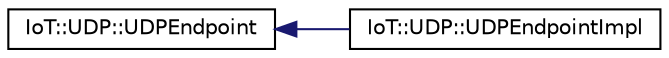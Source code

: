digraph "Graphical Class Hierarchy"
{
 // LATEX_PDF_SIZE
  edge [fontname="Helvetica",fontsize="10",labelfontname="Helvetica",labelfontsize="10"];
  node [fontname="Helvetica",fontsize="10",shape=record];
  rankdir="LR";
  Node0 [label="IoT::UDP::UDPEndpoint",height=0.2,width=0.4,color="black", fillcolor="white", style="filled",URL="$classIoT_1_1UDP_1_1UDPEndpoint.html",tooltip="The UDPEndpoint is used to receive and send UDP packets."];
  Node0 -> Node1 [dir="back",color="midnightblue",fontsize="10",style="solid",fontname="Helvetica"];
  Node1 [label="IoT::UDP::UDPEndpointImpl",height=0.2,width=0.4,color="black", fillcolor="white", style="filled",URL="$classIoT_1_1UDP_1_1UDPEndpointImpl.html",tooltip="The default implementation of UDPEndpoint."];
}
